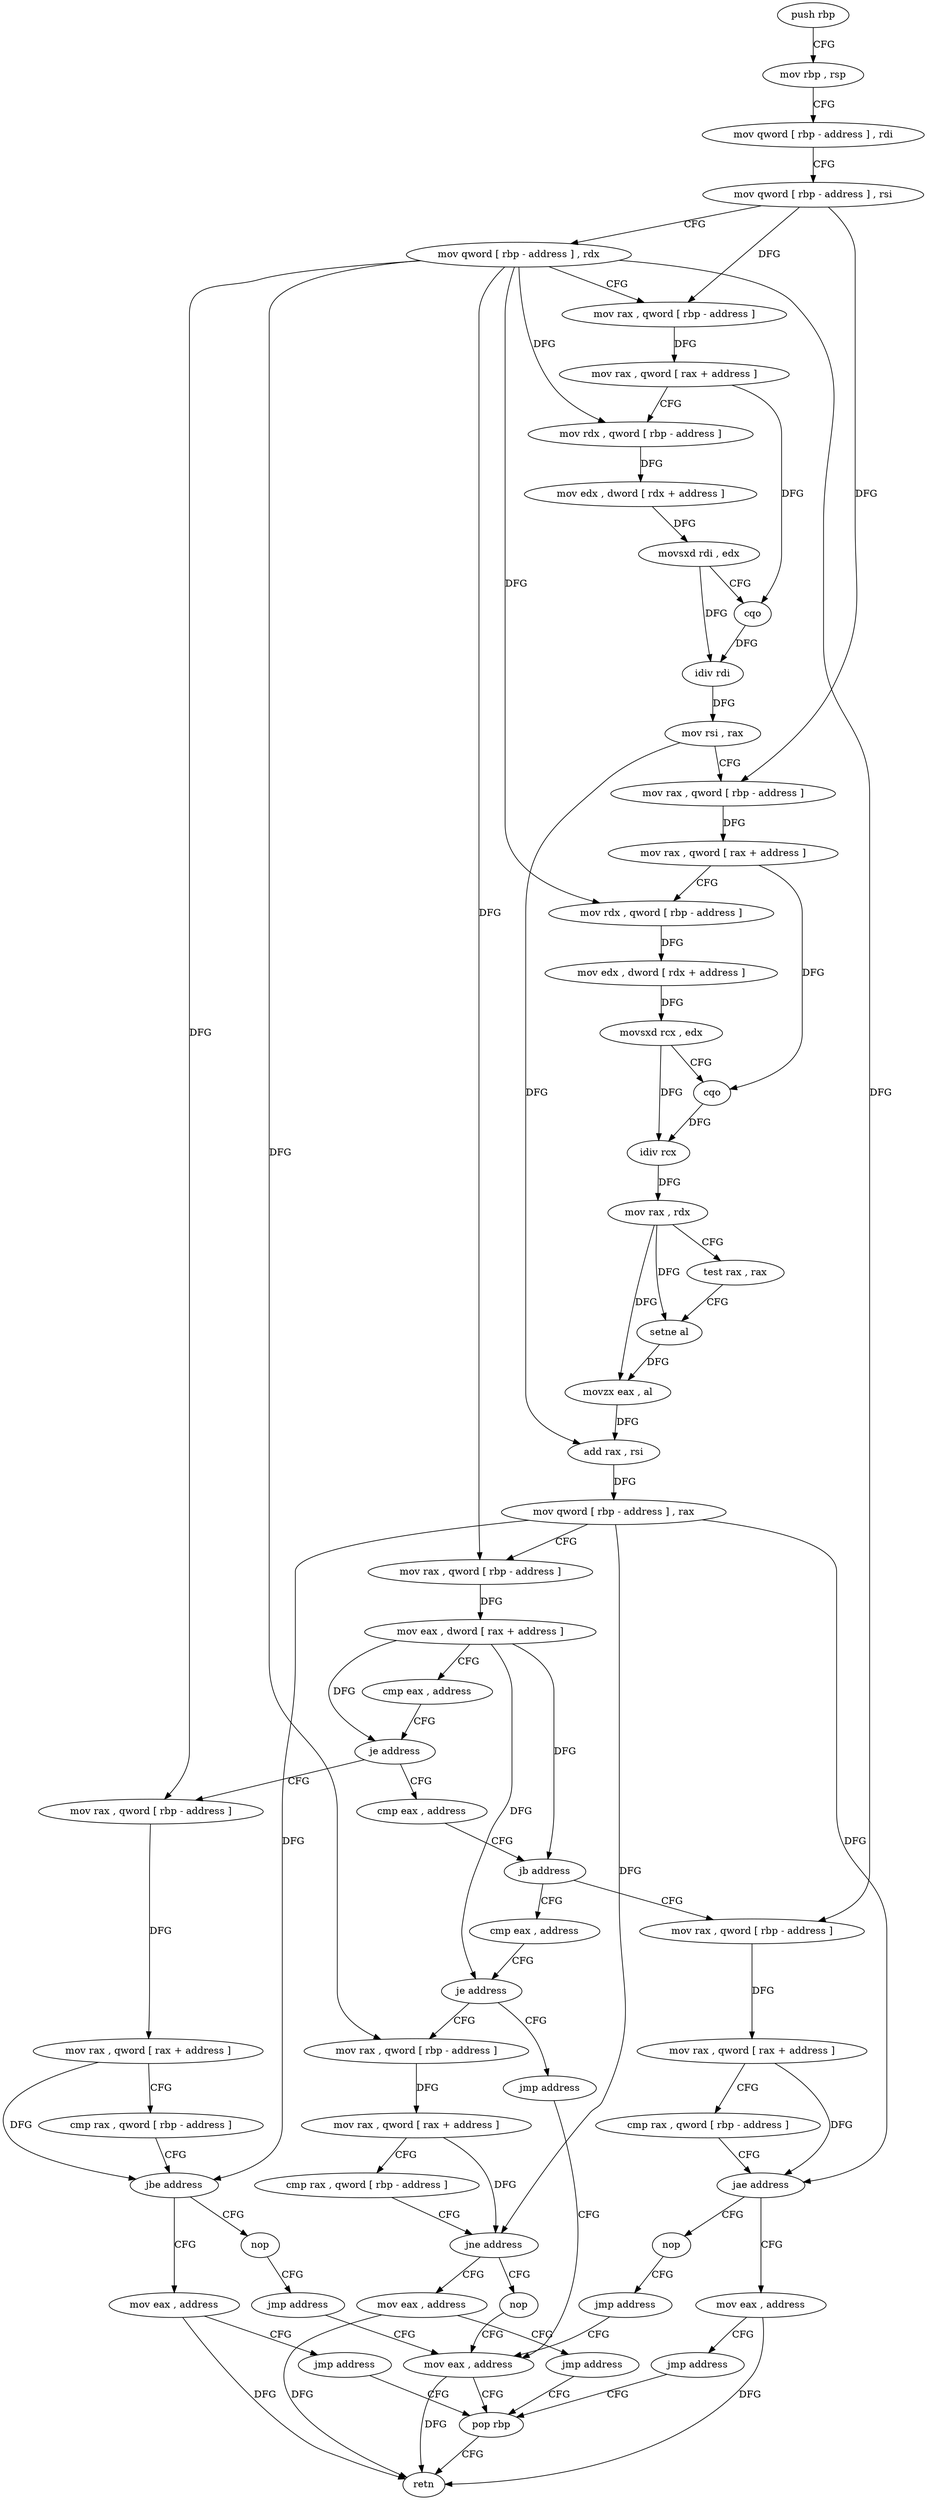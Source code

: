 digraph "func" {
"4219754" [label = "push rbp" ]
"4219755" [label = "mov rbp , rsp" ]
"4219758" [label = "mov qword [ rbp - address ] , rdi" ]
"4219762" [label = "mov qword [ rbp - address ] , rsi" ]
"4219766" [label = "mov qword [ rbp - address ] , rdx" ]
"4219770" [label = "mov rax , qword [ rbp - address ]" ]
"4219774" [label = "mov rax , qword [ rax + address ]" ]
"4219778" [label = "mov rdx , qword [ rbp - address ]" ]
"4219782" [label = "mov edx , dword [ rdx + address ]" ]
"4219785" [label = "movsxd rdi , edx" ]
"4219788" [label = "cqo" ]
"4219790" [label = "idiv rdi" ]
"4219793" [label = "mov rsi , rax" ]
"4219796" [label = "mov rax , qword [ rbp - address ]" ]
"4219800" [label = "mov rax , qword [ rax + address ]" ]
"4219804" [label = "mov rdx , qword [ rbp - address ]" ]
"4219808" [label = "mov edx , dword [ rdx + address ]" ]
"4219811" [label = "movsxd rcx , edx" ]
"4219814" [label = "cqo" ]
"4219816" [label = "idiv rcx" ]
"4219819" [label = "mov rax , rdx" ]
"4219822" [label = "test rax , rax" ]
"4219825" [label = "setne al" ]
"4219828" [label = "movzx eax , al" ]
"4219831" [label = "add rax , rsi" ]
"4219834" [label = "mov qword [ rbp - address ] , rax" ]
"4219838" [label = "mov rax , qword [ rbp - address ]" ]
"4219842" [label = "mov eax , dword [ rax + address ]" ]
"4219845" [label = "cmp eax , address" ]
"4219848" [label = "je address" ]
"4219883" [label = "mov rax , qword [ rbp - address ]" ]
"4219850" [label = "cmp eax , address" ]
"4219887" [label = "mov rax , qword [ rax + address ]" ]
"4219891" [label = "cmp rax , qword [ rbp - address ]" ]
"4219895" [label = "jbe address" ]
"4219928" [label = "nop" ]
"4219897" [label = "mov eax , address" ]
"4219853" [label = "jb address" ]
"4219862" [label = "mov rax , qword [ rbp - address ]" ]
"4219855" [label = "cmp eax , address" ]
"4219929" [label = "jmp address" ]
"4219932" [label = "mov eax , address" ]
"4219902" [label = "jmp address" ]
"4219937" [label = "pop rbp" ]
"4219866" [label = "mov rax , qword [ rax + address ]" ]
"4219870" [label = "cmp rax , qword [ rbp - address ]" ]
"4219874" [label = "jae address" ]
"4219925" [label = "nop" ]
"4219876" [label = "mov eax , address" ]
"4219858" [label = "je address" ]
"4219904" [label = "mov rax , qword [ rbp - address ]" ]
"4219860" [label = "jmp address" ]
"4219938" [label = "retn" ]
"4219926" [label = "jmp address" ]
"4219881" [label = "jmp address" ]
"4219908" [label = "mov rax , qword [ rax + address ]" ]
"4219912" [label = "cmp rax , qword [ rbp - address ]" ]
"4219916" [label = "jne address" ]
"4219931" [label = "nop" ]
"4219918" [label = "mov eax , address" ]
"4219923" [label = "jmp address" ]
"4219754" -> "4219755" [ label = "CFG" ]
"4219755" -> "4219758" [ label = "CFG" ]
"4219758" -> "4219762" [ label = "CFG" ]
"4219762" -> "4219766" [ label = "CFG" ]
"4219762" -> "4219770" [ label = "DFG" ]
"4219762" -> "4219796" [ label = "DFG" ]
"4219766" -> "4219770" [ label = "CFG" ]
"4219766" -> "4219778" [ label = "DFG" ]
"4219766" -> "4219804" [ label = "DFG" ]
"4219766" -> "4219838" [ label = "DFG" ]
"4219766" -> "4219883" [ label = "DFG" ]
"4219766" -> "4219862" [ label = "DFG" ]
"4219766" -> "4219904" [ label = "DFG" ]
"4219770" -> "4219774" [ label = "DFG" ]
"4219774" -> "4219778" [ label = "CFG" ]
"4219774" -> "4219788" [ label = "DFG" ]
"4219778" -> "4219782" [ label = "DFG" ]
"4219782" -> "4219785" [ label = "DFG" ]
"4219785" -> "4219788" [ label = "CFG" ]
"4219785" -> "4219790" [ label = "DFG" ]
"4219788" -> "4219790" [ label = "DFG" ]
"4219790" -> "4219793" [ label = "DFG" ]
"4219793" -> "4219796" [ label = "CFG" ]
"4219793" -> "4219831" [ label = "DFG" ]
"4219796" -> "4219800" [ label = "DFG" ]
"4219800" -> "4219804" [ label = "CFG" ]
"4219800" -> "4219814" [ label = "DFG" ]
"4219804" -> "4219808" [ label = "DFG" ]
"4219808" -> "4219811" [ label = "DFG" ]
"4219811" -> "4219814" [ label = "CFG" ]
"4219811" -> "4219816" [ label = "DFG" ]
"4219814" -> "4219816" [ label = "DFG" ]
"4219816" -> "4219819" [ label = "DFG" ]
"4219819" -> "4219822" [ label = "CFG" ]
"4219819" -> "4219825" [ label = "DFG" ]
"4219819" -> "4219828" [ label = "DFG" ]
"4219822" -> "4219825" [ label = "CFG" ]
"4219825" -> "4219828" [ label = "DFG" ]
"4219828" -> "4219831" [ label = "DFG" ]
"4219831" -> "4219834" [ label = "DFG" ]
"4219834" -> "4219838" [ label = "CFG" ]
"4219834" -> "4219895" [ label = "DFG" ]
"4219834" -> "4219874" [ label = "DFG" ]
"4219834" -> "4219916" [ label = "DFG" ]
"4219838" -> "4219842" [ label = "DFG" ]
"4219842" -> "4219845" [ label = "CFG" ]
"4219842" -> "4219848" [ label = "DFG" ]
"4219842" -> "4219853" [ label = "DFG" ]
"4219842" -> "4219858" [ label = "DFG" ]
"4219845" -> "4219848" [ label = "CFG" ]
"4219848" -> "4219883" [ label = "CFG" ]
"4219848" -> "4219850" [ label = "CFG" ]
"4219883" -> "4219887" [ label = "DFG" ]
"4219850" -> "4219853" [ label = "CFG" ]
"4219887" -> "4219891" [ label = "CFG" ]
"4219887" -> "4219895" [ label = "DFG" ]
"4219891" -> "4219895" [ label = "CFG" ]
"4219895" -> "4219928" [ label = "CFG" ]
"4219895" -> "4219897" [ label = "CFG" ]
"4219928" -> "4219929" [ label = "CFG" ]
"4219897" -> "4219902" [ label = "CFG" ]
"4219897" -> "4219938" [ label = "DFG" ]
"4219853" -> "4219862" [ label = "CFG" ]
"4219853" -> "4219855" [ label = "CFG" ]
"4219862" -> "4219866" [ label = "DFG" ]
"4219855" -> "4219858" [ label = "CFG" ]
"4219929" -> "4219932" [ label = "CFG" ]
"4219932" -> "4219937" [ label = "CFG" ]
"4219932" -> "4219938" [ label = "DFG" ]
"4219902" -> "4219937" [ label = "CFG" ]
"4219937" -> "4219938" [ label = "CFG" ]
"4219866" -> "4219870" [ label = "CFG" ]
"4219866" -> "4219874" [ label = "DFG" ]
"4219870" -> "4219874" [ label = "CFG" ]
"4219874" -> "4219925" [ label = "CFG" ]
"4219874" -> "4219876" [ label = "CFG" ]
"4219925" -> "4219926" [ label = "CFG" ]
"4219876" -> "4219881" [ label = "CFG" ]
"4219876" -> "4219938" [ label = "DFG" ]
"4219858" -> "4219904" [ label = "CFG" ]
"4219858" -> "4219860" [ label = "CFG" ]
"4219904" -> "4219908" [ label = "DFG" ]
"4219860" -> "4219932" [ label = "CFG" ]
"4219926" -> "4219932" [ label = "CFG" ]
"4219881" -> "4219937" [ label = "CFG" ]
"4219908" -> "4219912" [ label = "CFG" ]
"4219908" -> "4219916" [ label = "DFG" ]
"4219912" -> "4219916" [ label = "CFG" ]
"4219916" -> "4219931" [ label = "CFG" ]
"4219916" -> "4219918" [ label = "CFG" ]
"4219931" -> "4219932" [ label = "CFG" ]
"4219918" -> "4219923" [ label = "CFG" ]
"4219918" -> "4219938" [ label = "DFG" ]
"4219923" -> "4219937" [ label = "CFG" ]
}
